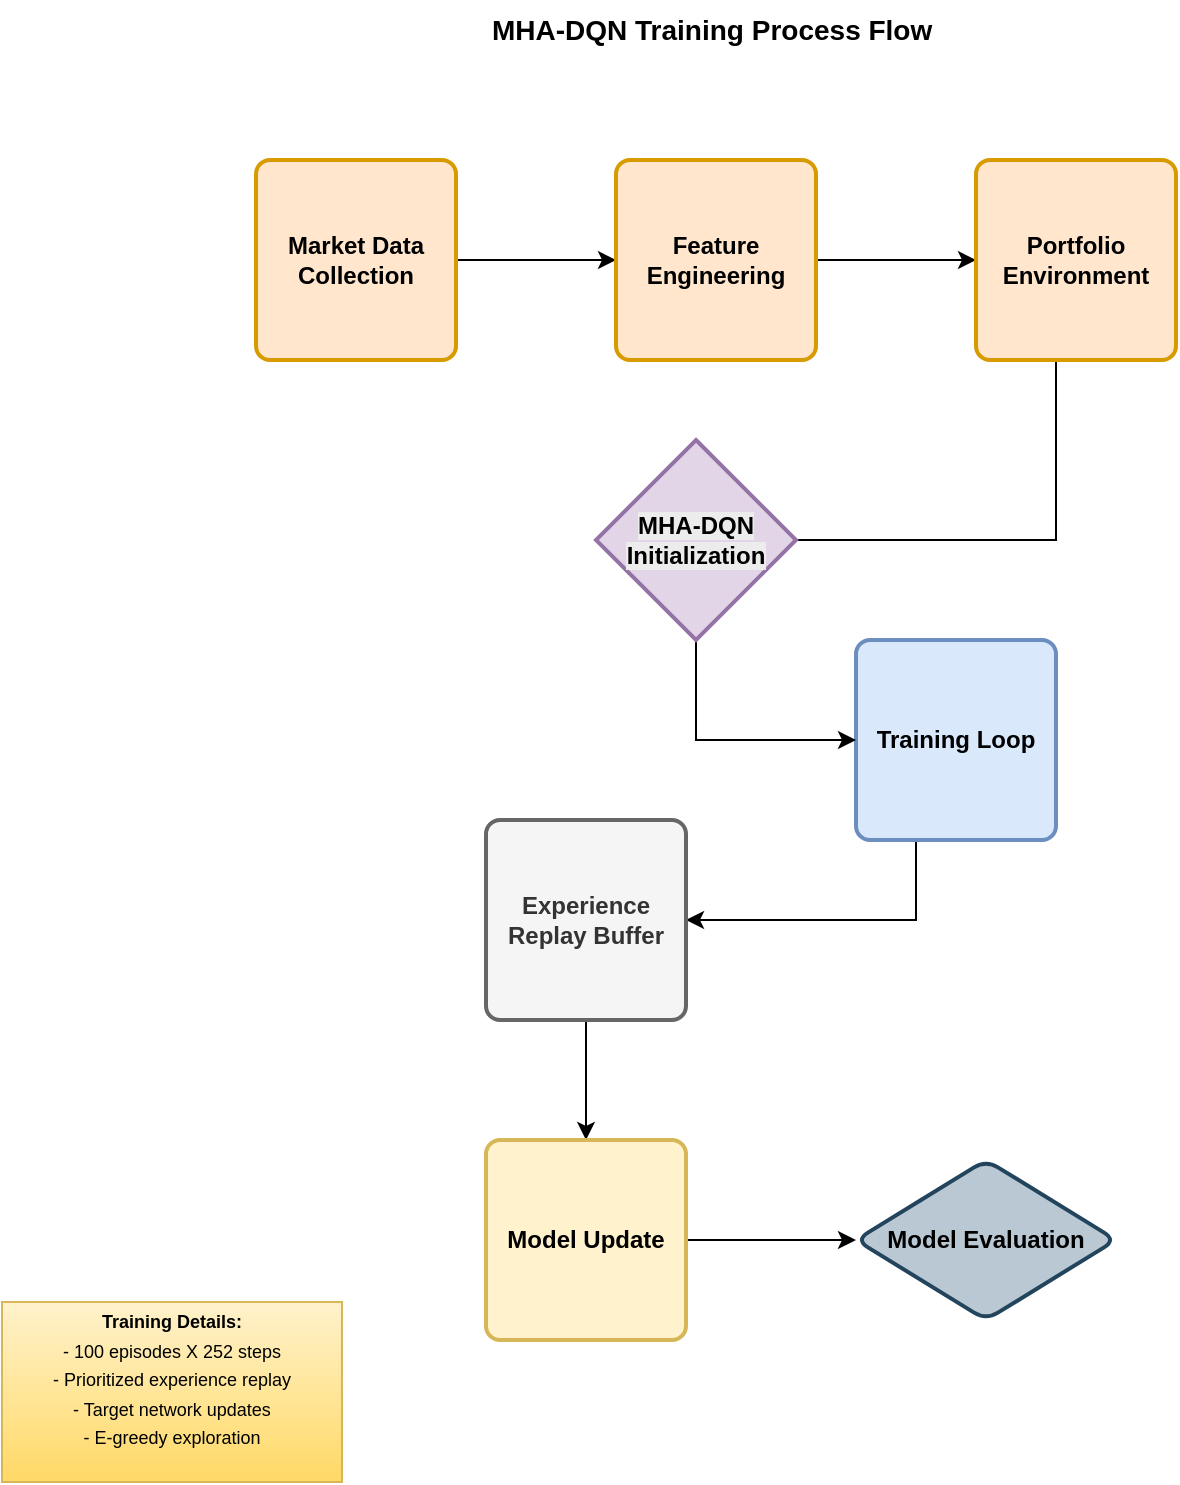 <mxfile version="28.1.2">
  <diagram name="Page-1" id="FSkJESLR4-jSo4Jha7fG">
    <mxGraphModel dx="1018" dy="777" grid="1" gridSize="10" guides="1" tooltips="1" connect="1" arrows="1" fold="1" page="1" pageScale="1" pageWidth="850" pageHeight="1100" math="0" shadow="0">
      <root>
        <mxCell id="0" />
        <mxCell id="1" parent="0" />
        <mxCell id="C5VFGnx-1CJe2Px4a7f3-3" value="" style="edgeStyle=orthogonalEdgeStyle;rounded=0;orthogonalLoop=1;jettySize=auto;html=1;" edge="1" parent="1" source="C5VFGnx-1CJe2Px4a7f3-1" target="C5VFGnx-1CJe2Px4a7f3-2">
          <mxGeometry relative="1" as="geometry" />
        </mxCell>
        <mxCell id="C5VFGnx-1CJe2Px4a7f3-1" value="Market Data Collection" style="rounded=1;whiteSpace=wrap;html=1;absoluteArcSize=1;arcSize=14;strokeWidth=2;fillColor=#ffe6cc;strokeColor=#d79b00;fontStyle=1" vertex="1" parent="1">
          <mxGeometry x="210" y="190" width="100" height="100" as="geometry" />
        </mxCell>
        <mxCell id="C5VFGnx-1CJe2Px4a7f3-5" value="" style="edgeStyle=orthogonalEdgeStyle;rounded=0;orthogonalLoop=1;jettySize=auto;html=1;" edge="1" parent="1" source="C5VFGnx-1CJe2Px4a7f3-2" target="C5VFGnx-1CJe2Px4a7f3-4">
          <mxGeometry relative="1" as="geometry" />
        </mxCell>
        <mxCell id="C5VFGnx-1CJe2Px4a7f3-2" value="Feature Engineering" style="rounded=1;whiteSpace=wrap;html=1;absoluteArcSize=1;arcSize=14;strokeWidth=2;fillColor=#ffe6cc;strokeColor=#d79b00;fontStyle=1" vertex="1" parent="1">
          <mxGeometry x="390" y="190" width="100" height="100" as="geometry" />
        </mxCell>
        <mxCell id="C5VFGnx-1CJe2Px4a7f3-7" value="" style="edgeStyle=orthogonalEdgeStyle;rounded=0;orthogonalLoop=1;jettySize=auto;html=1;" edge="1" parent="1" source="C5VFGnx-1CJe2Px4a7f3-4">
          <mxGeometry relative="1" as="geometry">
            <mxPoint x="420" y="410" as="targetPoint" />
            <Array as="points">
              <mxPoint x="610" y="380" />
              <mxPoint x="420" y="380" />
            </Array>
          </mxGeometry>
        </mxCell>
        <mxCell id="C5VFGnx-1CJe2Px4a7f3-4" value="Portfolio Environment" style="rounded=1;whiteSpace=wrap;html=1;absoluteArcSize=1;arcSize=14;strokeWidth=2;fillColor=#ffe6cc;strokeColor=#d79b00;fontStyle=1" vertex="1" parent="1">
          <mxGeometry x="570" y="190" width="100" height="100" as="geometry" />
        </mxCell>
        <mxCell id="C5VFGnx-1CJe2Px4a7f3-16" style="edgeStyle=orthogonalEdgeStyle;rounded=0;orthogonalLoop=1;jettySize=auto;html=1;" edge="1" parent="1" source="C5VFGnx-1CJe2Px4a7f3-8" target="C5VFGnx-1CJe2Px4a7f3-10">
          <mxGeometry relative="1" as="geometry">
            <Array as="points">
              <mxPoint x="540" y="570" />
            </Array>
          </mxGeometry>
        </mxCell>
        <mxCell id="C5VFGnx-1CJe2Px4a7f3-8" value="Training Loop" style="rounded=1;whiteSpace=wrap;html=1;absoluteArcSize=1;arcSize=14;strokeWidth=2;fillColor=#dae8fc;strokeColor=#6c8ebf;fontStyle=1" vertex="1" parent="1">
          <mxGeometry x="510" y="430" width="100" height="100" as="geometry" />
        </mxCell>
        <mxCell id="C5VFGnx-1CJe2Px4a7f3-19" style="edgeStyle=orthogonalEdgeStyle;rounded=0;orthogonalLoop=1;jettySize=auto;html=1;exitX=0.5;exitY=1;exitDx=0;exitDy=0;entryX=0.5;entryY=0;entryDx=0;entryDy=0;" edge="1" parent="1" source="C5VFGnx-1CJe2Px4a7f3-10" target="C5VFGnx-1CJe2Px4a7f3-12">
          <mxGeometry relative="1" as="geometry" />
        </mxCell>
        <mxCell id="C5VFGnx-1CJe2Px4a7f3-10" value="Experience Replay Buffer" style="rounded=1;whiteSpace=wrap;html=1;absoluteArcSize=1;arcSize=14;strokeWidth=2;fillColor=#f5f5f5;fontColor=#333333;strokeColor=#666666;fontStyle=1" vertex="1" parent="1">
          <mxGeometry x="325" y="520" width="100" height="100" as="geometry" />
        </mxCell>
        <mxCell id="C5VFGnx-1CJe2Px4a7f3-15" value="" style="edgeStyle=orthogonalEdgeStyle;rounded=0;orthogonalLoop=1;jettySize=auto;html=1;" edge="1" parent="1" source="C5VFGnx-1CJe2Px4a7f3-12" target="C5VFGnx-1CJe2Px4a7f3-14">
          <mxGeometry relative="1" as="geometry" />
        </mxCell>
        <mxCell id="C5VFGnx-1CJe2Px4a7f3-12" value="Model Update" style="rounded=1;whiteSpace=wrap;html=1;absoluteArcSize=1;arcSize=14;strokeWidth=2;fillColor=#fff2cc;strokeColor=#d6b656;fontStyle=1" vertex="1" parent="1">
          <mxGeometry x="325" y="680" width="100" height="100" as="geometry" />
        </mxCell>
        <mxCell id="C5VFGnx-1CJe2Px4a7f3-14" value="Model Evaluation" style="rhombus;whiteSpace=wrap;html=1;rounded=1;absoluteArcSize=1;arcSize=14;strokeWidth=2;fillColor=#bac8d3;strokeColor=#23445d;fontStyle=1" vertex="1" parent="1">
          <mxGeometry x="510" y="690" width="130" height="80" as="geometry" />
        </mxCell>
        <mxCell id="C5VFGnx-1CJe2Px4a7f3-18" style="edgeStyle=orthogonalEdgeStyle;rounded=0;orthogonalLoop=1;jettySize=auto;html=1;entryX=0;entryY=0.5;entryDx=0;entryDy=0;" edge="1" parent="1" source="C5VFGnx-1CJe2Px4a7f3-17" target="C5VFGnx-1CJe2Px4a7f3-8">
          <mxGeometry relative="1" as="geometry">
            <Array as="points">
              <mxPoint x="430" y="480" />
            </Array>
          </mxGeometry>
        </mxCell>
        <mxCell id="C5VFGnx-1CJe2Px4a7f3-17" value="&lt;span style=&quot;color: rgb(0, 0, 0); font-family: Helvetica; font-size: 12px; font-style: normal; font-variant-ligatures: normal; font-variant-caps: normal; letter-spacing: normal; orphans: 2; text-align: center; text-indent: 0px; text-transform: none; widows: 2; word-spacing: 0px; -webkit-text-stroke-width: 0px; white-space: normal; background-color: rgb(236, 236, 236); text-decoration-thickness: initial; text-decoration-style: initial; text-decoration-color: initial; float: none; display: inline !important;&quot;&gt;MHA-DQN Initialization&lt;/span&gt;" style="strokeWidth=2;html=1;shape=mxgraph.flowchart.decision;whiteSpace=wrap;fillColor=#e1d5e7;strokeColor=#9673a6;fontStyle=1" vertex="1" parent="1">
          <mxGeometry x="380" y="330" width="100" height="100" as="geometry" />
        </mxCell>
        <mxCell id="C5VFGnx-1CJe2Px4a7f3-20" value="&lt;b&gt;&lt;font style=&quot;font-size: 14px;&quot;&gt;MHA-DQN Training Process Flow&amp;nbsp;&lt;/font&gt;&lt;/b&gt;" style="text;html=1;align=center;verticalAlign=middle;whiteSpace=wrap;rounded=0;" vertex="1" parent="1">
          <mxGeometry x="310" y="110" width="260" height="30" as="geometry" />
        </mxCell>
        <mxCell id="C5VFGnx-1CJe2Px4a7f3-22" value="&lt;font style=&quot;font-size: 9px;&quot;&gt;&lt;b&gt;Training Details:&lt;/b&gt;&lt;/font&gt;&lt;div&gt;&lt;font style=&quot;font-size: 9px;&quot;&gt;- 100 episodes X 252 steps&lt;/font&gt;&lt;/div&gt;&lt;div&gt;&lt;font style=&quot;font-size: 9px;&quot;&gt;- Prioritized experience replay&lt;/font&gt;&lt;/div&gt;&lt;div&gt;&lt;font style=&quot;font-size: 9px;&quot;&gt;- Target network updates&lt;/font&gt;&lt;/div&gt;&lt;div&gt;&lt;font style=&quot;font-size: 9px;&quot;&gt;- E-greedy exploration&lt;/font&gt;&lt;/div&gt;&lt;div&gt;&lt;br&gt;&lt;/div&gt;" style="rounded=0;whiteSpace=wrap;html=1;fillColor=#fff2cc;strokeColor=#d6b656;gradientColor=#ffd966;" vertex="1" parent="1">
          <mxGeometry x="83" y="761" width="170" height="90" as="geometry" />
        </mxCell>
      </root>
    </mxGraphModel>
  </diagram>
</mxfile>
